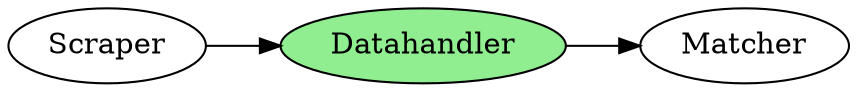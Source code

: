 digraph G {
    rankdir=LR; // Direction from left to right
    Scraper; // Default style for scraper
    Datahandler [style=filled, fillcolor=lightgreen]; // Datahandler is green
    Matcher; // Default style for Matcher
    Scraper -> Datahandler -> Matcher; // Define the connections
}